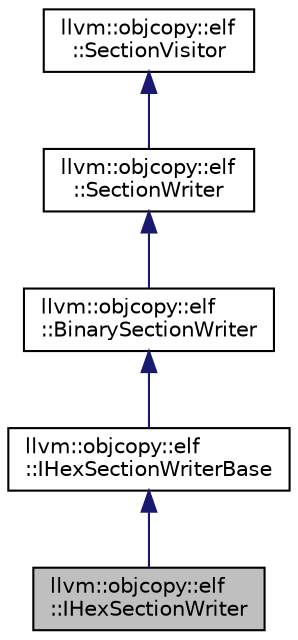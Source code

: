 digraph "llvm::objcopy::elf::IHexSectionWriter"
{
 // LATEX_PDF_SIZE
  bgcolor="transparent";
  edge [fontname="Helvetica",fontsize="10",labelfontname="Helvetica",labelfontsize="10"];
  node [fontname="Helvetica",fontsize="10",shape=record];
  Node1 [label="llvm::objcopy::elf\l::IHexSectionWriter",height=0.2,width=0.4,color="black", fillcolor="grey75", style="filled", fontcolor="black",tooltip=" "];
  Node2 -> Node1 [dir="back",color="midnightblue",fontsize="10",style="solid",fontname="Helvetica"];
  Node2 [label="llvm::objcopy::elf\l::IHexSectionWriterBase",height=0.2,width=0.4,color="black",URL="$classllvm_1_1objcopy_1_1elf_1_1IHexSectionWriterBase.html",tooltip=" "];
  Node3 -> Node2 [dir="back",color="midnightblue",fontsize="10",style="solid",fontname="Helvetica"];
  Node3 [label="llvm::objcopy::elf\l::BinarySectionWriter",height=0.2,width=0.4,color="black",URL="$classllvm_1_1objcopy_1_1elf_1_1BinarySectionWriter.html",tooltip=" "];
  Node4 -> Node3 [dir="back",color="midnightblue",fontsize="10",style="solid",fontname="Helvetica"];
  Node4 [label="llvm::objcopy::elf\l::SectionWriter",height=0.2,width=0.4,color="black",URL="$classllvm_1_1objcopy_1_1elf_1_1SectionWriter.html",tooltip=" "];
  Node5 -> Node4 [dir="back",color="midnightblue",fontsize="10",style="solid",fontname="Helvetica"];
  Node5 [label="llvm::objcopy::elf\l::SectionVisitor",height=0.2,width=0.4,color="black",URL="$classllvm_1_1objcopy_1_1elf_1_1SectionVisitor.html",tooltip=" "];
}
